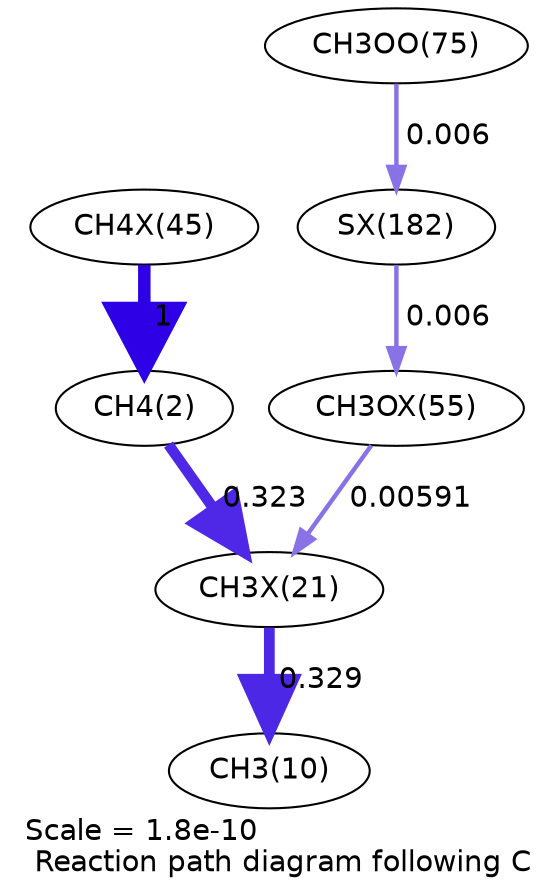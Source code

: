 digraph reaction_paths {
center=1;
s63 -> s4[fontname="Helvetica", penwidth=6, arrowsize=3, color="0.7, 1.5, 0.9"
, label=" 1"];
s4 -> s55[fontname="Helvetica", penwidth=5.15, arrowsize=2.57, color="0.7, 0.823, 0.9"
, label=" 0.323"];
s55 -> s12[fontname="Helvetica", penwidth=5.16, arrowsize=2.58, color="0.7, 0.829, 0.9"
, label=" 0.329"];
s68 -> s55[fontname="Helvetica", penwidth=2.13, arrowsize=1.06, color="0.7, 0.506, 0.9"
, label=" 0.00591"];
s31 -> s73[fontname="Helvetica", penwidth=2.14, arrowsize=1.07, color="0.7, 0.506, 0.9"
, label=" 0.006"];
s73 -> s68[fontname="Helvetica", penwidth=2.14, arrowsize=1.07, color="0.7, 0.506, 0.9"
, label=" 0.006"];
s4 [ fontname="Helvetica", label="CH4(2)"];
s12 [ fontname="Helvetica", label="CH3(10)"];
s31 [ fontname="Helvetica", label="CH3OO(75)"];
s55 [ fontname="Helvetica", label="CH3X(21)"];
s63 [ fontname="Helvetica", label="CH4X(45)"];
s68 [ fontname="Helvetica", label="CH3OX(55)"];
s73 [ fontname="Helvetica", label="SX(182)"];
 label = "Scale = 1.8e-10\l Reaction path diagram following C";
 fontname = "Helvetica";
}
